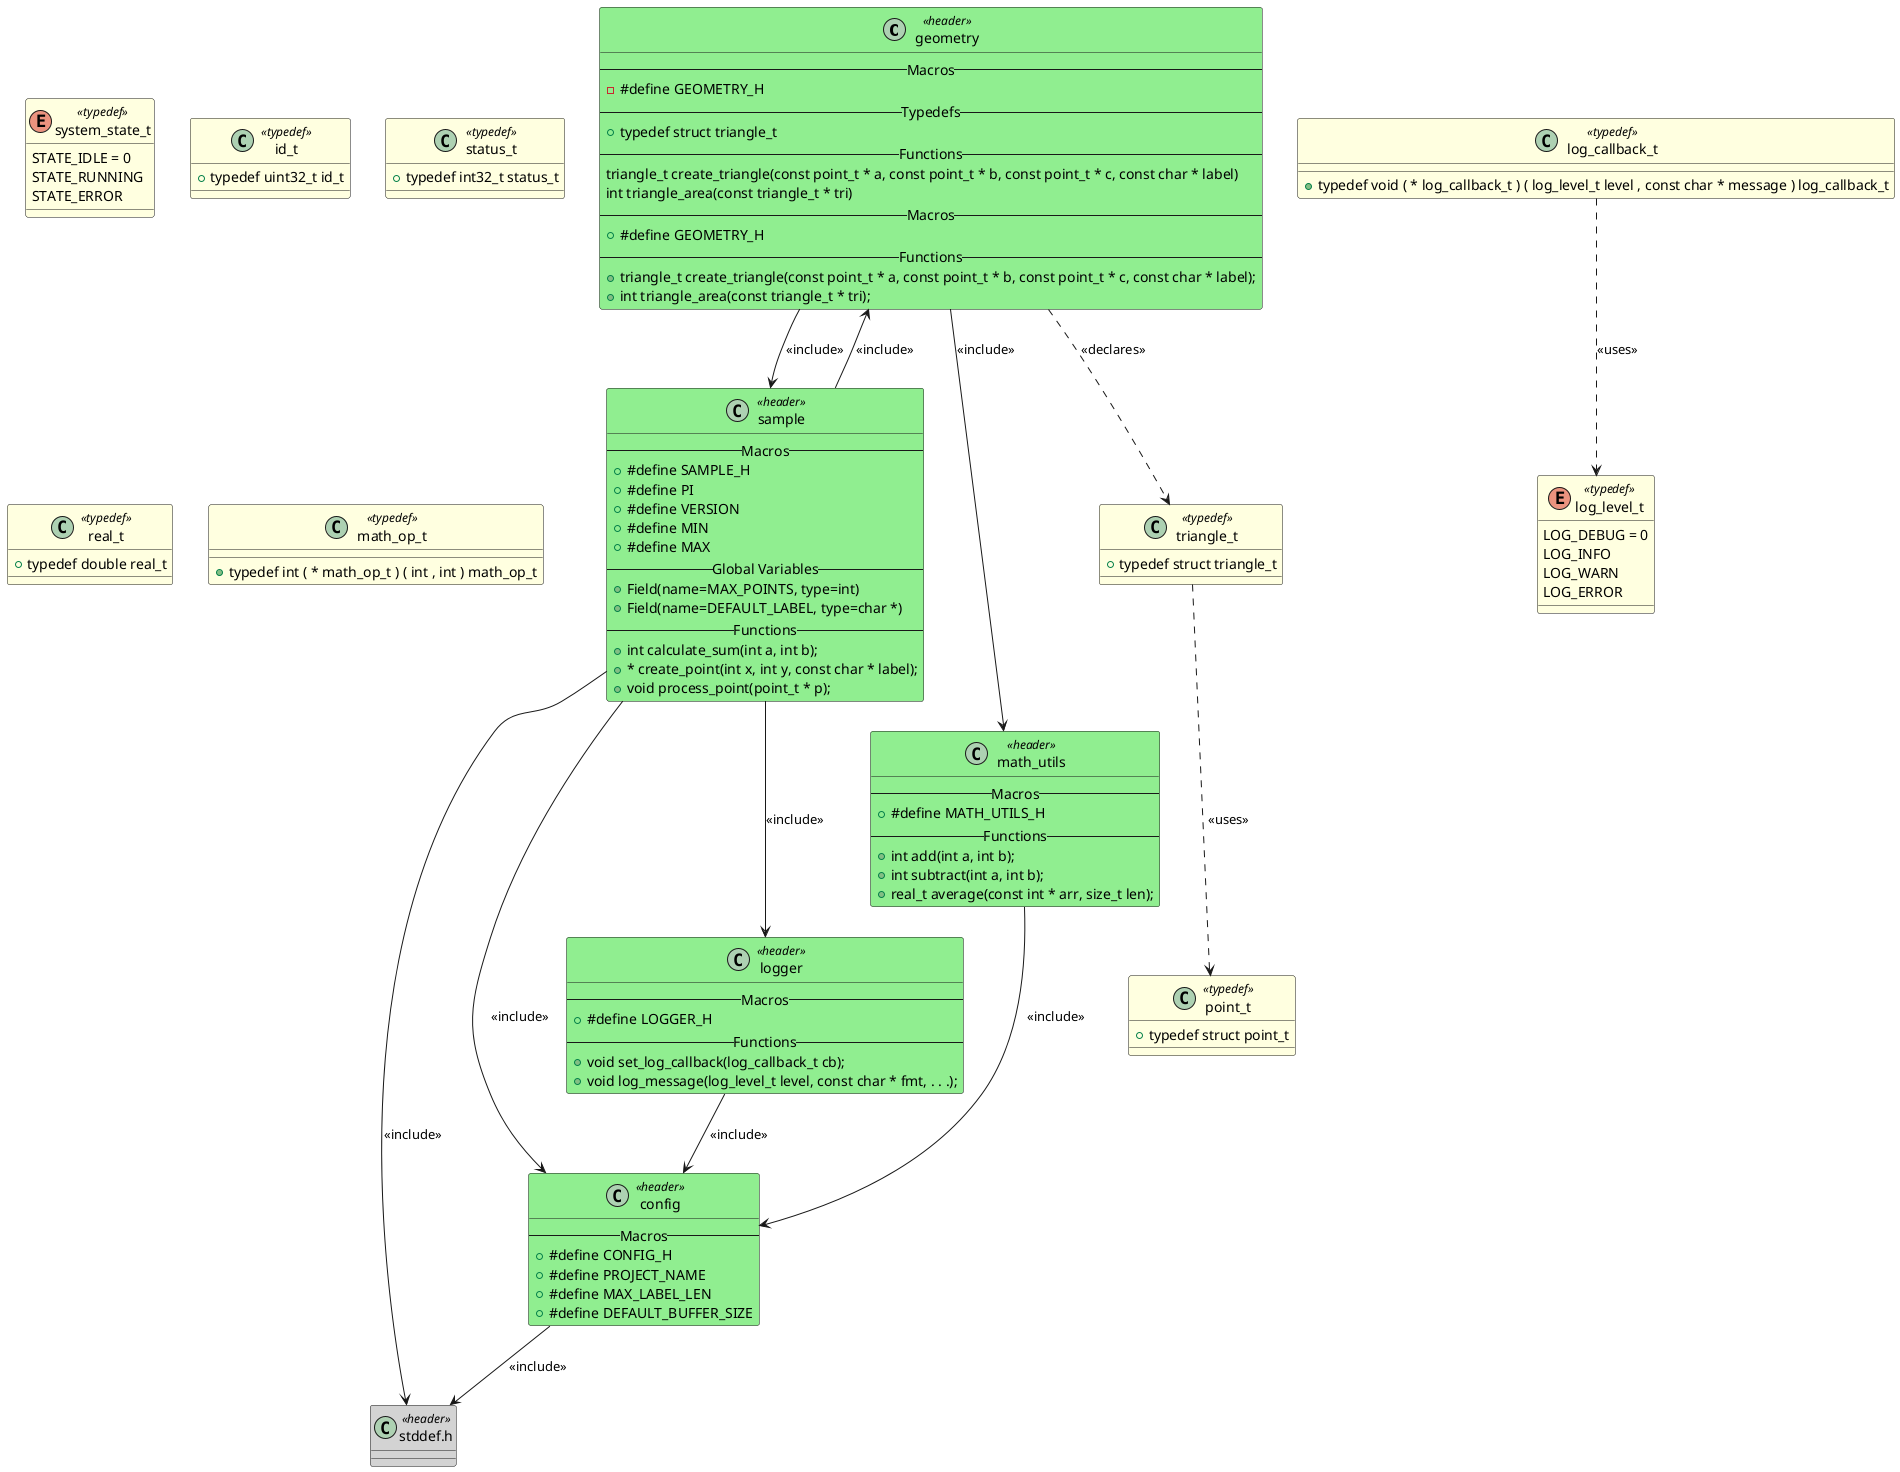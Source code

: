 @startuml geometry

class "geometry" as HEADER_GEOMETRY <<header>> #LightGreen
{
    -- Macros --
    - #define GEOMETRY_H
    -- Typedefs --
    + typedef struct triangle_t
    -- Functions --
    triangle_t create_triangle(const point_t * a, const point_t * b, const point_t * c, const char * label)
    int triangle_area(const triangle_t * tri)
}

class "sample" as HEADER_SAMPLE <<header>> #LightGreen
{
    -- Macros --
    + #define SAMPLE_H
    + #define PI
    + #define VERSION
    + #define MIN
    + #define MAX
    -- Global Variables --
    + Field(name=MAX_POINTS, type=int)
    + Field(name=DEFAULT_LABEL, type=char *)
    -- Functions --
    + int calculate_sum(int a, int b);
    + * create_point(int x, int y, const char * label);
    + void process_point(point_t * p);
}
class "math_utils" as HEADER_MATH_UTILS <<header>> #LightGreen
{
    -- Macros --
    + #define MATH_UTILS_H
    -- Functions --
    + int add(int a, int b);
    + int subtract(int a, int b);
    + real_t average(const int * arr, size_t len);
}
class "config" as HEADER_CONFIG <<header>> #LightGreen
{
    -- Macros --
    + #define CONFIG_H
    + #define PROJECT_NAME
    + #define MAX_LABEL_LEN
    + #define DEFAULT_BUFFER_SIZE
}
class "geometry" as HEADER_GEOMETRY <<header>> #LightGreen
{
    -- Macros --
    + #define GEOMETRY_H
    -- Functions --
    + triangle_t create_triangle(const point_t * a, const point_t * b, const point_t * c, const char * label);
    + int triangle_area(const triangle_t * tri);
}
class "logger" as HEADER_LOGGER <<header>> #LightGreen
{
    -- Macros --
    + #define LOGGER_H
    -- Functions --
    + void set_log_callback(log_callback_t cb);
    + void log_message(log_level_t level, const char * fmt, . . .);
}
class "stddef.h" as HEADER_STDDEF <<header>> #LightGray
{
}

class "triangle_t" as TYPEDEF_TRIANGLE_T <<typedef>> #LightYellow
{
    + typedef struct triangle_t
}

class "point_t" as TYPEDEF_POINT_T <<typedef>> #LightYellow
{
    + typedef struct point_t
}

enum "system_state_t" as TYPEDEF_SYSTEM_STATE_T <<typedef>> #LightYellow
{
    STATE_IDLE = 0
    STATE_RUNNING
    STATE_ERROR
}

class "id_t" as TYPEDEF_ID_T <<typedef>> #LightYellow
{
    + typedef uint32_t id_t
}

class "status_t" as TYPEDEF_STATUS_T <<typedef>> #LightYellow
{
    + typedef int32_t status_t
}

enum "log_level_t" as TYPEDEF_LOG_LEVEL_T <<typedef>> #LightYellow
{
    LOG_DEBUG = 0
    LOG_INFO
    LOG_WARN
    LOG_ERROR
}

class "log_callback_t" as TYPEDEF_LOG_CALLBACK_T <<typedef>> #LightYellow
{
    + typedef void ( * log_callback_t ) ( log_level_t level , const char * message ) log_callback_t
}

class "real_t" as TYPEDEF_REAL_T <<typedef>> #LightYellow
{
    + typedef double real_t
}

class "math_op_t" as TYPEDEF_MATH_OP_T <<typedef>> #LightYellow
{
    + typedef int ( * math_op_t ) ( int , int ) math_op_t
}

HEADER_GEOMETRY --> HEADER_SAMPLE : <<include>>
HEADER_GEOMETRY --> HEADER_MATH_UTILS : <<include>>
HEADER_SAMPLE --> HEADER_STDDEF : <<include>>
HEADER_SAMPLE --> HEADER_CONFIG : <<include>>
HEADER_SAMPLE --> HEADER_GEOMETRY : <<include>>
HEADER_SAMPLE --> HEADER_LOGGER : <<include>>
HEADER_MATH_UTILS --> HEADER_CONFIG : <<include>>
HEADER_CONFIG --> HEADER_STDDEF : <<include>>
HEADER_LOGGER --> HEADER_CONFIG : <<include>>
TYPEDEF_TRIANGLE_T ..> TYPEDEF_POINT_T : <<uses>>
TYPEDEF_LOG_CALLBACK_T ..> TYPEDEF_LOG_LEVEL_T : <<uses>>
HEADER_GEOMETRY ..> TYPEDEF_TRIANGLE_T : <<declares>>

@enduml